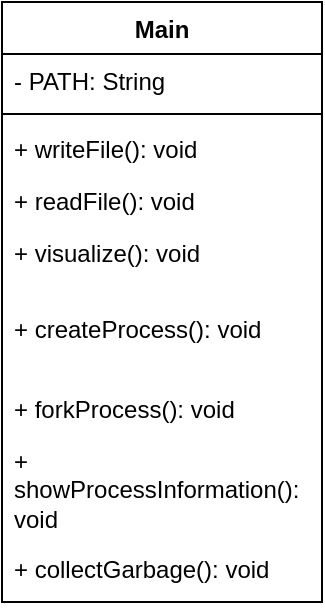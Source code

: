 <mxfile version="21.2.3" type="github">
  <diagram id="C5RBs43oDa-KdzZeNtuy" name="Page-1">
    <mxGraphModel dx="1102" dy="562" grid="1" gridSize="10" guides="1" tooltips="1" connect="1" arrows="1" fold="1" page="1" pageScale="1" pageWidth="827" pageHeight="1169" math="0" shadow="0">
      <root>
        <mxCell id="WIyWlLk6GJQsqaUBKTNV-0" />
        <mxCell id="WIyWlLk6GJQsqaUBKTNV-1" parent="WIyWlLk6GJQsqaUBKTNV-0" />
        <mxCell id="Bl0V2xslQQ-_Nun8s0RV-0" value="Main" style="swimlane;fontStyle=1;align=center;verticalAlign=top;childLayout=stackLayout;horizontal=1;startSize=26;horizontalStack=0;resizeParent=1;resizeParentMax=0;resizeLast=0;collapsible=1;marginBottom=0;whiteSpace=wrap;html=1;" parent="WIyWlLk6GJQsqaUBKTNV-1" vertex="1">
          <mxGeometry x="334" y="40" width="160" height="300" as="geometry" />
        </mxCell>
        <mxCell id="Bl0V2xslQQ-_Nun8s0RV-11" value="- PATH: String" style="text;strokeColor=none;fillColor=none;align=left;verticalAlign=top;spacingLeft=4;spacingRight=4;overflow=hidden;rotatable=0;points=[[0,0.5],[1,0.5]];portConstraint=eastwest;whiteSpace=wrap;html=1;" parent="Bl0V2xslQQ-_Nun8s0RV-0" vertex="1">
          <mxGeometry y="26" width="160" height="26" as="geometry" />
        </mxCell>
        <mxCell id="Bl0V2xslQQ-_Nun8s0RV-2" value="" style="line;strokeWidth=1;fillColor=none;align=left;verticalAlign=middle;spacingTop=-1;spacingLeft=3;spacingRight=3;rotatable=0;labelPosition=right;points=[];portConstraint=eastwest;strokeColor=inherit;" parent="Bl0V2xslQQ-_Nun8s0RV-0" vertex="1">
          <mxGeometry y="52" width="160" height="8" as="geometry" />
        </mxCell>
        <mxCell id="Bl0V2xslQQ-_Nun8s0RV-3" value="+ writeFile(): void" style="text;strokeColor=none;fillColor=none;align=left;verticalAlign=top;spacingLeft=4;spacingRight=4;overflow=hidden;rotatable=0;points=[[0,0.5],[1,0.5]];portConstraint=eastwest;whiteSpace=wrap;html=1;" parent="Bl0V2xslQQ-_Nun8s0RV-0" vertex="1">
          <mxGeometry y="60" width="160" height="26" as="geometry" />
        </mxCell>
        <mxCell id="Bl0V2xslQQ-_Nun8s0RV-4" value="+ readFile(): void" style="text;strokeColor=none;fillColor=none;align=left;verticalAlign=top;spacingLeft=4;spacingRight=4;overflow=hidden;rotatable=0;points=[[0,0.5],[1,0.5]];portConstraint=eastwest;whiteSpace=wrap;html=1;" parent="Bl0V2xslQQ-_Nun8s0RV-0" vertex="1">
          <mxGeometry y="86" width="160" height="26" as="geometry" />
        </mxCell>
        <mxCell id="Bl0V2xslQQ-_Nun8s0RV-5" value="+ visualize(): void" style="text;strokeColor=none;fillColor=none;align=left;verticalAlign=top;spacingLeft=4;spacingRight=4;overflow=hidden;rotatable=0;points=[[0,0.5],[1,0.5]];portConstraint=eastwest;whiteSpace=wrap;html=1;" parent="Bl0V2xslQQ-_Nun8s0RV-0" vertex="1">
          <mxGeometry y="112" width="160" height="38" as="geometry" />
        </mxCell>
        <mxCell id="Bl0V2xslQQ-_Nun8s0RV-6" value="+ createProcess(): void" style="text;strokeColor=none;fillColor=none;align=left;verticalAlign=top;spacingLeft=4;spacingRight=4;overflow=hidden;rotatable=0;points=[[0,0.5],[1,0.5]];portConstraint=eastwest;whiteSpace=wrap;html=1;" parent="Bl0V2xslQQ-_Nun8s0RV-0" vertex="1">
          <mxGeometry y="150" width="160" height="40" as="geometry" />
        </mxCell>
        <mxCell id="Bl0V2xslQQ-_Nun8s0RV-7" value="+ forkProcess(): void" style="text;strokeColor=none;fillColor=none;align=left;verticalAlign=top;spacingLeft=4;spacingRight=4;overflow=hidden;rotatable=0;points=[[0,0.5],[1,0.5]];portConstraint=eastwest;whiteSpace=wrap;html=1;" parent="Bl0V2xslQQ-_Nun8s0RV-0" vertex="1">
          <mxGeometry y="190" width="160" height="26" as="geometry" />
        </mxCell>
        <mxCell id="wBk7EucLyb4YmMKCbFHI-0" value="+ showProcessInformation(): void" style="text;strokeColor=none;fillColor=none;align=left;verticalAlign=top;spacingLeft=4;spacingRight=4;overflow=hidden;rotatable=0;points=[[0,0.5],[1,0.5]];portConstraint=eastwest;whiteSpace=wrap;html=1;" vertex="1" parent="Bl0V2xslQQ-_Nun8s0RV-0">
          <mxGeometry y="216" width="160" height="54" as="geometry" />
        </mxCell>
        <mxCell id="Bl0V2xslQQ-_Nun8s0RV-8" value="+ collectGarbage(): void" style="text;strokeColor=none;fillColor=none;align=left;verticalAlign=top;spacingLeft=4;spacingRight=4;overflow=hidden;rotatable=0;points=[[0,0.5],[1,0.5]];portConstraint=eastwest;whiteSpace=wrap;html=1;" parent="Bl0V2xslQQ-_Nun8s0RV-0" vertex="1">
          <mxGeometry y="270" width="160" height="30" as="geometry" />
        </mxCell>
      </root>
    </mxGraphModel>
  </diagram>
</mxfile>

